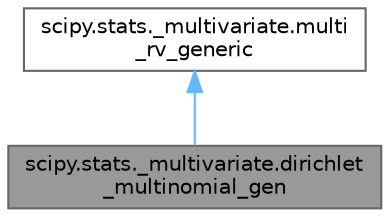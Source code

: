 digraph "scipy.stats._multivariate.dirichlet_multinomial_gen"
{
 // LATEX_PDF_SIZE
  bgcolor="transparent";
  edge [fontname=Helvetica,fontsize=10,labelfontname=Helvetica,labelfontsize=10];
  node [fontname=Helvetica,fontsize=10,shape=box,height=0.2,width=0.4];
  Node1 [id="Node000001",label="scipy.stats._multivariate.dirichlet\l_multinomial_gen",height=0.2,width=0.4,color="gray40", fillcolor="grey60", style="filled", fontcolor="black",tooltip=" "];
  Node2 -> Node1 [id="edge1_Node000001_Node000002",dir="back",color="steelblue1",style="solid",tooltip=" "];
  Node2 [id="Node000002",label="scipy.stats._multivariate.multi\l_rv_generic",height=0.2,width=0.4,color="gray40", fillcolor="white", style="filled",URL="$d8/ddb/classscipy_1_1stats_1_1__multivariate_1_1multi__rv__generic.html",tooltip=" "];
}
